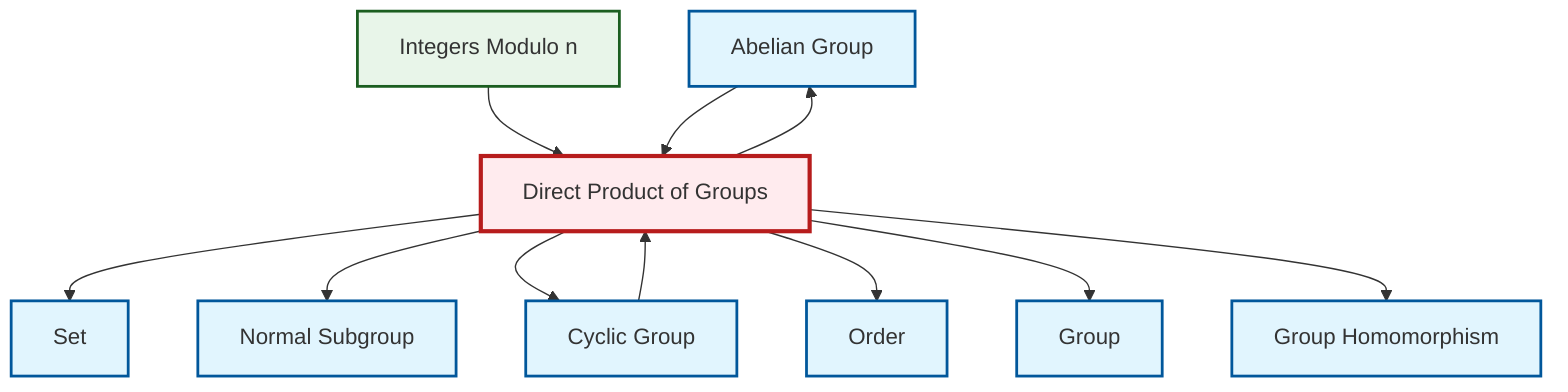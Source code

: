 graph TD
    classDef definition fill:#e1f5fe,stroke:#01579b,stroke-width:2px
    classDef theorem fill:#f3e5f5,stroke:#4a148c,stroke-width:2px
    classDef axiom fill:#fff3e0,stroke:#e65100,stroke-width:2px
    classDef example fill:#e8f5e9,stroke:#1b5e20,stroke-width:2px
    classDef current fill:#ffebee,stroke:#b71c1c,stroke-width:3px
    def-abelian-group["Abelian Group"]:::definition
    def-normal-subgroup["Normal Subgroup"]:::definition
    def-homomorphism["Group Homomorphism"]:::definition
    def-order["Order"]:::definition
    def-set["Set"]:::definition
    def-direct-product["Direct Product of Groups"]:::definition
    ex-quotient-integers-mod-n["Integers Modulo n"]:::example
    def-cyclic-group["Cyclic Group"]:::definition
    def-group["Group"]:::definition
    def-direct-product --> def-set
    def-direct-product --> def-normal-subgroup
    def-direct-product --> def-abelian-group
    def-cyclic-group --> def-direct-product
    ex-quotient-integers-mod-n --> def-direct-product
    def-direct-product --> def-cyclic-group
    def-direct-product --> def-order
    def-direct-product --> def-group
    def-direct-product --> def-homomorphism
    def-abelian-group --> def-direct-product
    class def-direct-product current